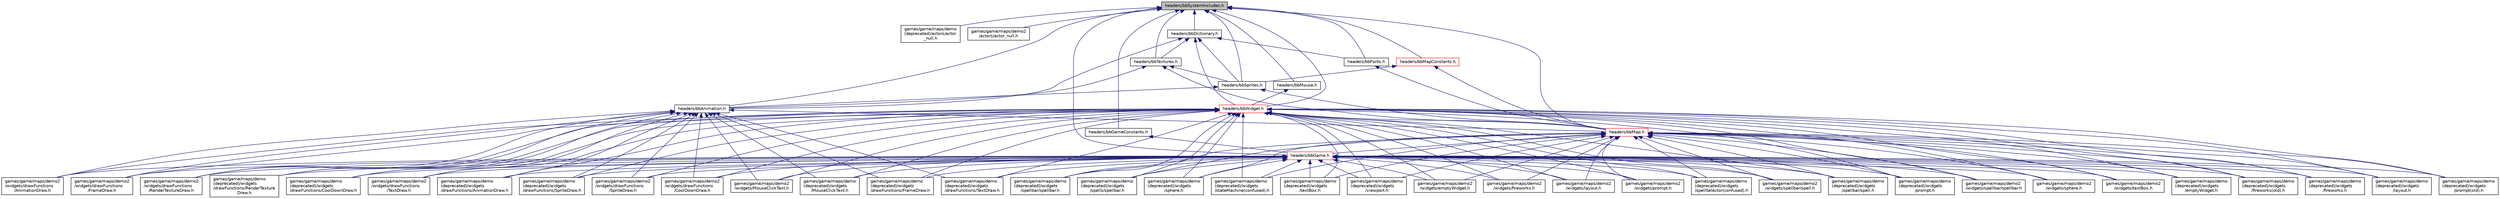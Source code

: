 digraph "headers/bbSystemIncludes.h"
{
 // LATEX_PDF_SIZE
  edge [fontname="Helvetica",fontsize="10",labelfontname="Helvetica",labelfontsize="10"];
  node [fontname="Helvetica",fontsize="10",shape=record];
  Node1 [label="headers/bbSystemIncludes.h",height=0.2,width=0.4,color="black", fillcolor="grey75", style="filled", fontcolor="black",tooltip="libraries included in every file"];
  Node1 -> Node2 [dir="back",color="midnightblue",fontsize="10",style="solid",fontname="Helvetica"];
  Node2 [label="games/game/maps/demo\l(deprecated)/actors/actor\l_null.h",height=0.2,width=0.4,color="black", fillcolor="white", style="filled",URL="$demo_07deprecated_08_2actors_2actor__null_8h.html",tooltip="The functions in this folder define the behavior of an object with class bbActor and type NULL."];
  Node1 -> Node3 [dir="back",color="midnightblue",fontsize="10",style="solid",fontname="Helvetica"];
  Node3 [label="games/game/maps/demo2\l/actors/actor_null.h",height=0.2,width=0.4,color="black", fillcolor="white", style="filled",URL="$demo2_2actors_2actor__null_8h.html",tooltip="The functions in this folder define the behavior of an object with class bbActor and type NULL."];
  Node1 -> Node4 [dir="back",color="midnightblue",fontsize="10",style="solid",fontname="Helvetica"];
  Node4 [label="headers/bbAnimation.h",height=0.2,width=0.4,color="black", fillcolor="white", style="filled",URL="$bbAnimation_8h.html",tooltip="sfTexture is define in SFML as raw pixel data bbTextures is a container for sfTextures"];
  Node4 -> Node5 [dir="back",color="midnightblue",fontsize="10",style="solid",fontname="Helvetica"];
  Node5 [label="games/game/maps/demo\l(deprecated)/widgets\l/MouseClickText.h",height=0.2,width=0.4,color="black", fillcolor="white", style="filled",URL="$demo_07deprecated_08_2widgets_2MouseClickText_8h.html",tooltip=" "];
  Node4 -> Node6 [dir="back",color="midnightblue",fontsize="10",style="solid",fontname="Helvetica"];
  Node6 [label="games/game/maps/demo\l(deprecated)/widgets\l/drawFunctions/AnimationDraw.h",height=0.2,width=0.4,color="black", fillcolor="white", style="filled",URL="$demo_07deprecated_08_2widgets_2drawFunctions_2AnimationDraw_8h.html",tooltip=" "];
  Node4 -> Node7 [dir="back",color="midnightblue",fontsize="10",style="solid",fontname="Helvetica"];
  Node7 [label="games/game/maps/demo\l(deprecated)/widgets\l/drawFunctions/CoolDownDraw.h",height=0.2,width=0.4,color="black", fillcolor="white", style="filled",URL="$demo_07deprecated_08_2widgets_2drawFunctions_2CoolDownDraw_8h.html",tooltip=" "];
  Node4 -> Node8 [dir="back",color="midnightblue",fontsize="10",style="solid",fontname="Helvetica"];
  Node8 [label="games/game/maps/demo\l(deprecated)/widgets\l/drawFunctions/FrameDraw.h",height=0.2,width=0.4,color="black", fillcolor="white", style="filled",URL="$demo_07deprecated_08_2widgets_2drawFunctions_2FrameDraw_8h.html",tooltip=" "];
  Node4 -> Node9 [dir="back",color="midnightblue",fontsize="10",style="solid",fontname="Helvetica"];
  Node9 [label="games/game/maps/demo\l(deprecated)/widgets\l/drawFunctions/RenderTexture\lDraw.h",height=0.2,width=0.4,color="black", fillcolor="white", style="filled",URL="$demo_07deprecated_08_2widgets_2drawFunctions_2RenderTextureDraw_8h.html",tooltip=" "];
  Node4 -> Node10 [dir="back",color="midnightblue",fontsize="10",style="solid",fontname="Helvetica"];
  Node10 [label="games/game/maps/demo\l(deprecated)/widgets\l/drawFunctions/SpriteDraw.h",height=0.2,width=0.4,color="black", fillcolor="white", style="filled",URL="$demo_07deprecated_08_2widgets_2drawFunctions_2SpriteDraw_8h.html",tooltip=" "];
  Node4 -> Node11 [dir="back",color="midnightblue",fontsize="10",style="solid",fontname="Helvetica"];
  Node11 [label="games/game/maps/demo\l(deprecated)/widgets\l/drawFunctions/TextDraw.h",height=0.2,width=0.4,color="black", fillcolor="white", style="filled",URL="$demo_07deprecated_08_2widgets_2drawFunctions_2TextDraw_8h.html",tooltip=" "];
  Node4 -> Node12 [dir="back",color="midnightblue",fontsize="10",style="solid",fontname="Helvetica"];
  Node12 [label="games/game/maps/demo2\l/widgets/MouseClickText.h",height=0.2,width=0.4,color="black", fillcolor="white", style="filled",URL="$demo2_2widgets_2MouseClickText_8h.html",tooltip=" "];
  Node4 -> Node13 [dir="back",color="midnightblue",fontsize="10",style="solid",fontname="Helvetica"];
  Node13 [label="games/game/maps/demo2\l/widgets/drawFunctions\l/AnimationDraw.h",height=0.2,width=0.4,color="black", fillcolor="white", style="filled",URL="$demo2_2widgets_2drawFunctions_2AnimationDraw_8h.html",tooltip=" "];
  Node4 -> Node14 [dir="back",color="midnightblue",fontsize="10",style="solid",fontname="Helvetica"];
  Node14 [label="games/game/maps/demo2\l/widgets/drawFunctions\l/CoolDownDraw.h",height=0.2,width=0.4,color="black", fillcolor="white", style="filled",URL="$demo2_2widgets_2drawFunctions_2CoolDownDraw_8h.html",tooltip=" "];
  Node4 -> Node15 [dir="back",color="midnightblue",fontsize="10",style="solid",fontname="Helvetica"];
  Node15 [label="games/game/maps/demo2\l/widgets/drawFunctions\l/FrameDraw.h",height=0.2,width=0.4,color="black", fillcolor="white", style="filled",URL="$demo2_2widgets_2drawFunctions_2FrameDraw_8h.html",tooltip=" "];
  Node4 -> Node16 [dir="back",color="midnightblue",fontsize="10",style="solid",fontname="Helvetica"];
  Node16 [label="games/game/maps/demo2\l/widgets/drawFunctions\l/RenderTextureDraw.h",height=0.2,width=0.4,color="black", fillcolor="white", style="filled",URL="$demo2_2widgets_2drawFunctions_2RenderTextureDraw_8h.html",tooltip=" "];
  Node4 -> Node17 [dir="back",color="midnightblue",fontsize="10",style="solid",fontname="Helvetica"];
  Node17 [label="games/game/maps/demo2\l/widgets/drawFunctions\l/SpriteDraw.h",height=0.2,width=0.4,color="black", fillcolor="white", style="filled",URL="$demo2_2widgets_2drawFunctions_2SpriteDraw_8h.html",tooltip=" "];
  Node4 -> Node18 [dir="back",color="midnightblue",fontsize="10",style="solid",fontname="Helvetica"];
  Node18 [label="games/game/maps/demo2\l/widgets/drawFunctions\l/TextDraw.h",height=0.2,width=0.4,color="black", fillcolor="white", style="filled",URL="$demo2_2widgets_2drawFunctions_2TextDraw_8h.html",tooltip=" "];
  Node4 -> Node19 [dir="back",color="midnightblue",fontsize="10",style="solid",fontname="Helvetica"];
  Node19 [label="headers/bbMap.h",height=0.2,width=0.4,color="red", fillcolor="white", style="filled",URL="$bbMap_8h.html",tooltip="bbMap stores game data pertaining to one map in the game"];
  Node19 -> Node20 [dir="back",color="midnightblue",fontsize="10",style="solid",fontname="Helvetica"];
  Node20 [label="games/game/maps/demo\l(deprecated)/widgets\l/emptyWidget.h",height=0.2,width=0.4,color="black", fillcolor="white", style="filled",URL="$demo_07deprecated_08_2widgets_2emptyWidget_8h.html",tooltip="The functions in this folder define the behavior of an object with class bbWidget and type NULL."];
  Node19 -> Node21 [dir="back",color="midnightblue",fontsize="10",style="solid",fontname="Helvetica"];
  Node21 [label="games/game/maps/demo\l(deprecated)/widgets\l/fireworks(old).h",height=0.2,width=0.4,color="black", fillcolor="white", style="filled",URL="$fireworks_07old_08_8h.html",tooltip="The functions in this file define the behavior of an object with class bbWidget and type fireworks."];
  Node19 -> Node22 [dir="back",color="midnightblue",fontsize="10",style="solid",fontname="Helvetica"];
  Node22 [label="games/game/maps/demo\l(deprecated)/widgets\l/fireworks.h",height=0.2,width=0.4,color="black", fillcolor="white", style="filled",URL="$demo_07deprecated_08_2widgets_2fireworks_8h.html",tooltip="The functions in this folder define the behavior of an object with class bbWidget and type fireworks."];
  Node19 -> Node23 [dir="back",color="midnightblue",fontsize="10",style="solid",fontname="Helvetica"];
  Node23 [label="games/game/maps/demo\l(deprecated)/widgets\l/layout.h",height=0.2,width=0.4,color="black", fillcolor="white", style="filled",URL="$demo_07deprecated_08_2widgets_2layout_8h.html",tooltip="The functions in this folder define the behavior of an object with class bbWidget and type NULL."];
  Node19 -> Node24 [dir="back",color="midnightblue",fontsize="10",style="solid",fontname="Helvetica"];
  Node24 [label="games/game/maps/demo\l(deprecated)/widgets\l/prompt(old).h",height=0.2,width=0.4,color="black", fillcolor="white", style="filled",URL="$prompt_07old_08_8h.html",tooltip="The functions in this folder define the behavior of an object with class bbWidget and type prompt."];
  Node19 -> Node25 [dir="back",color="midnightblue",fontsize="10",style="solid",fontname="Helvetica"];
  Node25 [label="games/game/maps/demo\l(deprecated)/widgets\l/prompt.h",height=0.2,width=0.4,color="black", fillcolor="white", style="filled",URL="$demo_07deprecated_08_2widgets_2prompt_8h.html",tooltip="The functions in this file define the behavior of an object with class bbWidget and type prompt Promp..."];
  Node19 -> Node26 [dir="back",color="midnightblue",fontsize="10",style="solid",fontname="Helvetica"];
  Node26 [label="games/game/maps/demo\l(deprecated)/widgets\l/spellSelector(confused).h",height=0.2,width=0.4,color="black", fillcolor="white", style="filled",URL="$spellSelector_07confused_08_8h.html",tooltip=" "];
  Node19 -> Node27 [dir="back",color="midnightblue",fontsize="10",style="solid",fontname="Helvetica"];
  Node27 [label="games/game/maps/demo\l(deprecated)/widgets\l/spellbar/spell.h",height=0.2,width=0.4,color="black", fillcolor="white", style="filled",URL="$demo_07deprecated_08_2widgets_2spellbar_2spell_8h.html",tooltip=" "];
  Node19 -> Node28 [dir="back",color="midnightblue",fontsize="10",style="solid",fontname="Helvetica"];
  Node28 [label="games/game/maps/demo\l(deprecated)/widgets\l/spellbar/spellbar.h",height=0.2,width=0.4,color="black", fillcolor="white", style="filled",URL="$demo_07deprecated_08_2widgets_2spellbar_2spellbar_8h.html",tooltip=" "];
  Node19 -> Node29 [dir="back",color="midnightblue",fontsize="10",style="solid",fontname="Helvetica"];
  Node29 [label="games/game/maps/demo\l(deprecated)/widgets\l/spells/spellbar.h",height=0.2,width=0.4,color="black", fillcolor="white", style="filled",URL="$demo_07deprecated_08_2widgets_2spells_2spellbar_8h.html",tooltip="The functions in this file define the behavior of an object with class bbWidget and type spellBar and..."];
  Node19 -> Node30 [dir="back",color="midnightblue",fontsize="10",style="solid",fontname="Helvetica"];
  Node30 [label="games/game/maps/demo\l(deprecated)/widgets\l/sphere.h",height=0.2,width=0.4,color="black", fillcolor="white", style="filled",URL="$demo_07deprecated_08_2widgets_2sphere_8h.html",tooltip="The functions in this file define the behavior of an object with class bbWidget and type Sphere The s..."];
  Node19 -> Node31 [dir="back",color="midnightblue",fontsize="10",style="solid",fontname="Helvetica"];
  Node31 [label="games/game/maps/demo\l(deprecated)/widgets\l/stateMachine(confused).h",height=0.2,width=0.4,color="black", fillcolor="white", style="filled",URL="$stateMachine_07confused_08_8h.html",tooltip=" "];
  Node19 -> Node32 [dir="back",color="midnightblue",fontsize="10",style="solid",fontname="Helvetica"];
  Node32 [label="games/game/maps/demo\l(deprecated)/widgets\l/textBox.h",height=0.2,width=0.4,color="black", fillcolor="white", style="filled",URL="$demo_07deprecated_08_2widgets_2textBox_8h.html",tooltip="The functions in this file define the behavior of an object with class bbWidget and type textBox."];
  Node19 -> Node33 [dir="back",color="midnightblue",fontsize="10",style="solid",fontname="Helvetica"];
  Node33 [label="games/game/maps/demo\l(deprecated)/widgets\l/viewport.h",height=0.2,width=0.4,color="black", fillcolor="white", style="filled",URL="$demo_07deprecated_08_2widgets_2viewport_8h.html",tooltip="The functions in this folder define the behavior of an object with class bbWidget and type NULL."];
  Node19 -> Node34 [dir="back",color="midnightblue",fontsize="10",style="solid",fontname="Helvetica"];
  Node34 [label="games/game/maps/demo2\l/widgets/emptyWidget.h",height=0.2,width=0.4,color="black", fillcolor="white", style="filled",URL="$demo2_2widgets_2emptyWidget_8h.html",tooltip="The functions in this folder define the behavior of an object with class bbWidget and type NULL."];
  Node19 -> Node35 [dir="back",color="midnightblue",fontsize="10",style="solid",fontname="Helvetica"];
  Node35 [label="games/game/maps/demo2\l/widgets/fireworks.h",height=0.2,width=0.4,color="black", fillcolor="white", style="filled",URL="$demo2_2widgets_2fireworks_8h.html",tooltip="The functions in this folder define the behavior of an object with class bbWidget and type fireworks."];
  Node19 -> Node36 [dir="back",color="midnightblue",fontsize="10",style="solid",fontname="Helvetica"];
  Node36 [label="games/game/maps/demo2\l/widgets/layout.h",height=0.2,width=0.4,color="black", fillcolor="white", style="filled",URL="$demo2_2widgets_2layout_8h.html",tooltip="The functions in this folder define the behavior of an object with class bbWidget and type NULL."];
  Node19 -> Node37 [dir="back",color="midnightblue",fontsize="10",style="solid",fontname="Helvetica"];
  Node37 [label="games/game/maps/demo2\l/widgets/prompt.h",height=0.2,width=0.4,color="black", fillcolor="white", style="filled",URL="$demo2_2widgets_2prompt_8h.html",tooltip="The functions in this file define the behavior of an object with class bbWidget and type prompt Promp..."];
  Node19 -> Node38 [dir="back",color="midnightblue",fontsize="10",style="solid",fontname="Helvetica"];
  Node38 [label="games/game/maps/demo2\l/widgets/spellbar/spell.h",height=0.2,width=0.4,color="black", fillcolor="white", style="filled",URL="$demo2_2widgets_2spellbar_2spell_8h.html",tooltip=" "];
  Node19 -> Node39 [dir="back",color="midnightblue",fontsize="10",style="solid",fontname="Helvetica"];
  Node39 [label="games/game/maps/demo2\l/widgets/spellbar/spellbar.h",height=0.2,width=0.4,color="black", fillcolor="white", style="filled",URL="$demo2_2widgets_2spellbar_2spellbar_8h.html",tooltip=" "];
  Node19 -> Node40 [dir="back",color="midnightblue",fontsize="10",style="solid",fontname="Helvetica"];
  Node40 [label="games/game/maps/demo2\l/widgets/sphere.h",height=0.2,width=0.4,color="black", fillcolor="white", style="filled",URL="$demo2_2widgets_2sphere_8h.html",tooltip="The functions in this file define the behavior of an object with class bbWidget and type Sphere The s..."];
  Node19 -> Node41 [dir="back",color="midnightblue",fontsize="10",style="solid",fontname="Helvetica"];
  Node41 [label="games/game/maps/demo2\l/widgets/textBox.h",height=0.2,width=0.4,color="black", fillcolor="white", style="filled",URL="$demo2_2widgets_2textBox_8h.html",tooltip="The functions in this file define the behavior of an object with class bbWidget and type textBox."];
  Node19 -> Node43 [dir="back",color="midnightblue",fontsize="10",style="solid",fontname="Helvetica"];
  Node43 [label="headers/bbGame.h",height=0.2,width=0.4,color="red", fillcolor="white", style="filled",URL="$bbGame_8h.html",tooltip=" "];
  Node43 -> Node5 [dir="back",color="midnightblue",fontsize="10",style="solid",fontname="Helvetica"];
  Node43 -> Node6 [dir="back",color="midnightblue",fontsize="10",style="solid",fontname="Helvetica"];
  Node43 -> Node7 [dir="back",color="midnightblue",fontsize="10",style="solid",fontname="Helvetica"];
  Node43 -> Node8 [dir="back",color="midnightblue",fontsize="10",style="solid",fontname="Helvetica"];
  Node43 -> Node9 [dir="back",color="midnightblue",fontsize="10",style="solid",fontname="Helvetica"];
  Node43 -> Node10 [dir="back",color="midnightblue",fontsize="10",style="solid",fontname="Helvetica"];
  Node43 -> Node11 [dir="back",color="midnightblue",fontsize="10",style="solid",fontname="Helvetica"];
  Node43 -> Node20 [dir="back",color="midnightblue",fontsize="10",style="solid",fontname="Helvetica"];
  Node43 -> Node21 [dir="back",color="midnightblue",fontsize="10",style="solid",fontname="Helvetica"];
  Node43 -> Node22 [dir="back",color="midnightblue",fontsize="10",style="solid",fontname="Helvetica"];
  Node43 -> Node23 [dir="back",color="midnightblue",fontsize="10",style="solid",fontname="Helvetica"];
  Node43 -> Node24 [dir="back",color="midnightblue",fontsize="10",style="solid",fontname="Helvetica"];
  Node43 -> Node25 [dir="back",color="midnightblue",fontsize="10",style="solid",fontname="Helvetica"];
  Node43 -> Node26 [dir="back",color="midnightblue",fontsize="10",style="solid",fontname="Helvetica"];
  Node43 -> Node27 [dir="back",color="midnightblue",fontsize="10",style="solid",fontname="Helvetica"];
  Node43 -> Node28 [dir="back",color="midnightblue",fontsize="10",style="solid",fontname="Helvetica"];
  Node43 -> Node29 [dir="back",color="midnightblue",fontsize="10",style="solid",fontname="Helvetica"];
  Node43 -> Node30 [dir="back",color="midnightblue",fontsize="10",style="solid",fontname="Helvetica"];
  Node43 -> Node31 [dir="back",color="midnightblue",fontsize="10",style="solid",fontname="Helvetica"];
  Node43 -> Node32 [dir="back",color="midnightblue",fontsize="10",style="solid",fontname="Helvetica"];
  Node43 -> Node33 [dir="back",color="midnightblue",fontsize="10",style="solid",fontname="Helvetica"];
  Node43 -> Node12 [dir="back",color="midnightblue",fontsize="10",style="solid",fontname="Helvetica"];
  Node43 -> Node13 [dir="back",color="midnightblue",fontsize="10",style="solid",fontname="Helvetica"];
  Node43 -> Node14 [dir="back",color="midnightblue",fontsize="10",style="solid",fontname="Helvetica"];
  Node43 -> Node15 [dir="back",color="midnightblue",fontsize="10",style="solid",fontname="Helvetica"];
  Node43 -> Node16 [dir="back",color="midnightblue",fontsize="10",style="solid",fontname="Helvetica"];
  Node43 -> Node17 [dir="back",color="midnightblue",fontsize="10",style="solid",fontname="Helvetica"];
  Node43 -> Node18 [dir="back",color="midnightblue",fontsize="10",style="solid",fontname="Helvetica"];
  Node43 -> Node34 [dir="back",color="midnightblue",fontsize="10",style="solid",fontname="Helvetica"];
  Node43 -> Node35 [dir="back",color="midnightblue",fontsize="10",style="solid",fontname="Helvetica"];
  Node43 -> Node36 [dir="back",color="midnightblue",fontsize="10",style="solid",fontname="Helvetica"];
  Node43 -> Node37 [dir="back",color="midnightblue",fontsize="10",style="solid",fontname="Helvetica"];
  Node43 -> Node38 [dir="back",color="midnightblue",fontsize="10",style="solid",fontname="Helvetica"];
  Node43 -> Node39 [dir="back",color="midnightblue",fontsize="10",style="solid",fontname="Helvetica"];
  Node43 -> Node40 [dir="back",color="midnightblue",fontsize="10",style="solid",fontname="Helvetica"];
  Node43 -> Node41 [dir="back",color="midnightblue",fontsize="10",style="solid",fontname="Helvetica"];
  Node1 -> Node44 [dir="back",color="midnightblue",fontsize="10",style="solid",fontname="Helvetica"];
  Node44 [label="headers/bbDictionary.h",height=0.2,width=0.4,color="black", fillcolor="white", style="filled",URL="$bbDictionary_8h.html",tooltip="bbDictionary stores a number of key-value pairs for fast lookup. Keys should be up to 32 characters...."];
  Node44 -> Node4 [dir="back",color="midnightblue",fontsize="10",style="solid",fontname="Helvetica"];
  Node44 -> Node45 [dir="back",color="midnightblue",fontsize="10",style="solid",fontname="Helvetica"];
  Node45 [label="headers/bbFonts.h",height=0.2,width=0.4,color="black", fillcolor="white", style="filled",URL="$bbFonts_8h.html",tooltip=" "];
  Node45 -> Node19 [dir="back",color="midnightblue",fontsize="10",style="solid",fontname="Helvetica"];
  Node44 -> Node46 [dir="back",color="midnightblue",fontsize="10",style="solid",fontname="Helvetica"];
  Node46 [label="headers/bbSprites.h",height=0.2,width=0.4,color="black", fillcolor="white", style="filled",URL="$bbSprites_8h.html",tooltip="sfTexture is define in SFML as raw pixel data bbTextures is a container for sfTextures"];
  Node46 -> Node4 [dir="back",color="midnightblue",fontsize="10",style="solid",fontname="Helvetica"];
  Node46 -> Node19 [dir="back",color="midnightblue",fontsize="10",style="solid",fontname="Helvetica"];
  Node44 -> Node47 [dir="back",color="midnightblue",fontsize="10",style="solid",fontname="Helvetica"];
  Node47 [label="headers/bbTextures.h",height=0.2,width=0.4,color="black", fillcolor="white", style="filled",URL="$bbTextures_8h.html",tooltip="sfTexture is define in SFML as raw pixel data bbTextures is a container for sfTextures"];
  Node47 -> Node4 [dir="back",color="midnightblue",fontsize="10",style="solid",fontname="Helvetica"];
  Node47 -> Node19 [dir="back",color="midnightblue",fontsize="10",style="solid",fontname="Helvetica"];
  Node47 -> Node46 [dir="back",color="midnightblue",fontsize="10",style="solid",fontname="Helvetica"];
  Node44 -> Node48 [dir="back",color="midnightblue",fontsize="10",style="solid",fontname="Helvetica"];
  Node48 [label="headers/bbWidget.h",height=0.2,width=0.4,color="red", fillcolor="white", style="filled",URL="$bbWidget_8h.html",tooltip="bbWidgets are things like menu buttons, text prompts, click to cast spells etc."];
  Node48 -> Node5 [dir="back",color="midnightblue",fontsize="10",style="solid",fontname="Helvetica"];
  Node48 -> Node6 [dir="back",color="midnightblue",fontsize="10",style="solid",fontname="Helvetica"];
  Node48 -> Node7 [dir="back",color="midnightblue",fontsize="10",style="solid",fontname="Helvetica"];
  Node48 -> Node8 [dir="back",color="midnightblue",fontsize="10",style="solid",fontname="Helvetica"];
  Node48 -> Node9 [dir="back",color="midnightblue",fontsize="10",style="solid",fontname="Helvetica"];
  Node48 -> Node10 [dir="back",color="midnightblue",fontsize="10",style="solid",fontname="Helvetica"];
  Node48 -> Node11 [dir="back",color="midnightblue",fontsize="10",style="solid",fontname="Helvetica"];
  Node48 -> Node20 [dir="back",color="midnightblue",fontsize="10",style="solid",fontname="Helvetica"];
  Node48 -> Node21 [dir="back",color="midnightblue",fontsize="10",style="solid",fontname="Helvetica"];
  Node48 -> Node22 [dir="back",color="midnightblue",fontsize="10",style="solid",fontname="Helvetica"];
  Node48 -> Node23 [dir="back",color="midnightblue",fontsize="10",style="solid",fontname="Helvetica"];
  Node48 -> Node24 [dir="back",color="midnightblue",fontsize="10",style="solid",fontname="Helvetica"];
  Node48 -> Node25 [dir="back",color="midnightblue",fontsize="10",style="solid",fontname="Helvetica"];
  Node48 -> Node26 [dir="back",color="midnightblue",fontsize="10",style="solid",fontname="Helvetica"];
  Node48 -> Node27 [dir="back",color="midnightblue",fontsize="10",style="solid",fontname="Helvetica"];
  Node48 -> Node28 [dir="back",color="midnightblue",fontsize="10",style="solid",fontname="Helvetica"];
  Node48 -> Node29 [dir="back",color="midnightblue",fontsize="10",style="solid",fontname="Helvetica"];
  Node48 -> Node30 [dir="back",color="midnightblue",fontsize="10",style="solid",fontname="Helvetica"];
  Node48 -> Node31 [dir="back",color="midnightblue",fontsize="10",style="solid",fontname="Helvetica"];
  Node48 -> Node32 [dir="back",color="midnightblue",fontsize="10",style="solid",fontname="Helvetica"];
  Node48 -> Node33 [dir="back",color="midnightblue",fontsize="10",style="solid",fontname="Helvetica"];
  Node48 -> Node12 [dir="back",color="midnightblue",fontsize="10",style="solid",fontname="Helvetica"];
  Node48 -> Node13 [dir="back",color="midnightblue",fontsize="10",style="solid",fontname="Helvetica"];
  Node48 -> Node14 [dir="back",color="midnightblue",fontsize="10",style="solid",fontname="Helvetica"];
  Node48 -> Node15 [dir="back",color="midnightblue",fontsize="10",style="solid",fontname="Helvetica"];
  Node48 -> Node16 [dir="back",color="midnightblue",fontsize="10",style="solid",fontname="Helvetica"];
  Node48 -> Node17 [dir="back",color="midnightblue",fontsize="10",style="solid",fontname="Helvetica"];
  Node48 -> Node18 [dir="back",color="midnightblue",fontsize="10",style="solid",fontname="Helvetica"];
  Node48 -> Node34 [dir="back",color="midnightblue",fontsize="10",style="solid",fontname="Helvetica"];
  Node48 -> Node35 [dir="back",color="midnightblue",fontsize="10",style="solid",fontname="Helvetica"];
  Node48 -> Node36 [dir="back",color="midnightblue",fontsize="10",style="solid",fontname="Helvetica"];
  Node48 -> Node37 [dir="back",color="midnightblue",fontsize="10",style="solid",fontname="Helvetica"];
  Node48 -> Node38 [dir="back",color="midnightblue",fontsize="10",style="solid",fontname="Helvetica"];
  Node48 -> Node39 [dir="back",color="midnightblue",fontsize="10",style="solid",fontname="Helvetica"];
  Node48 -> Node40 [dir="back",color="midnightblue",fontsize="10",style="solid",fontname="Helvetica"];
  Node48 -> Node41 [dir="back",color="midnightblue",fontsize="10",style="solid",fontname="Helvetica"];
  Node48 -> Node19 [dir="back",color="midnightblue",fontsize="10",style="solid",fontname="Helvetica"];
  Node1 -> Node45 [dir="back",color="midnightblue",fontsize="10",style="solid",fontname="Helvetica"];
  Node1 -> Node43 [dir="back",color="midnightblue",fontsize="10",style="solid",fontname="Helvetica"];
  Node1 -> Node50 [dir="back",color="midnightblue",fontsize="10",style="solid",fontname="Helvetica"];
  Node50 [label="headers/bbGameConstants.h",height=0.2,width=0.4,color="black", fillcolor="white", style="filled",URL="$bbGameConstants_8h.html",tooltip=" "];
  Node50 -> Node43 [dir="back",color="midnightblue",fontsize="10",style="solid",fontname="Helvetica"];
  Node1 -> Node19 [dir="back",color="midnightblue",fontsize="10",style="solid",fontname="Helvetica"];
  Node1 -> Node51 [dir="back",color="midnightblue",fontsize="10",style="solid",fontname="Helvetica"];
  Node51 [label="headers/bbMapConstants.h",height=0.2,width=0.4,color="red", fillcolor="white", style="filled",URL="$bbMapConstants_8h.html",tooltip=" "];
  Node51 -> Node19 [dir="back",color="midnightblue",fontsize="10",style="solid",fontname="Helvetica"];
  Node51 -> Node46 [dir="back",color="midnightblue",fontsize="10",style="solid",fontname="Helvetica"];
  Node1 -> Node54 [dir="back",color="midnightblue",fontsize="10",style="solid",fontname="Helvetica"];
  Node54 [label="headers/bbMouse.h",height=0.2,width=0.4,color="black", fillcolor="white", style="filled",URL="$bbMouse_8h.html",tooltip=" "];
  Node54 -> Node48 [dir="back",color="midnightblue",fontsize="10",style="solid",fontname="Helvetica"];
  Node1 -> Node46 [dir="back",color="midnightblue",fontsize="10",style="solid",fontname="Helvetica"];
  Node1 -> Node47 [dir="back",color="midnightblue",fontsize="10",style="solid",fontname="Helvetica"];
  Node1 -> Node48 [dir="back",color="midnightblue",fontsize="10",style="solid",fontname="Helvetica"];
}
